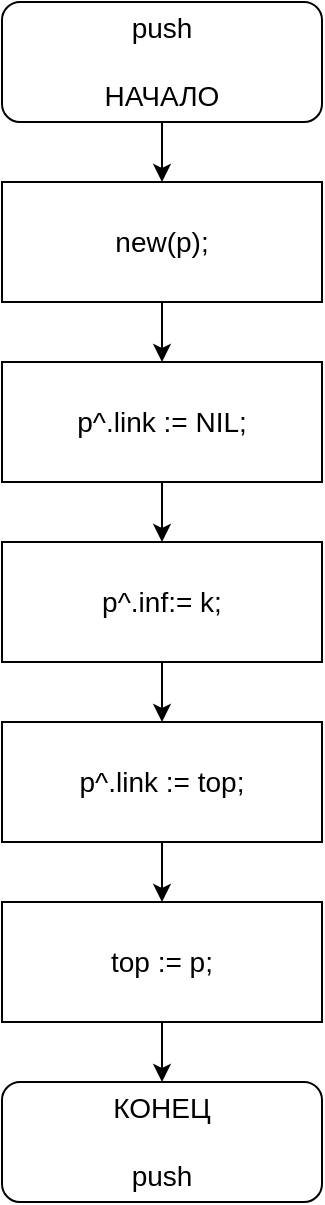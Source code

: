 <mxfile version="14.6.9" type="device"><diagram id="8E7CKWOvnt_MwhYTMlqy" name="Page-1"><mxGraphModel dx="1422" dy="705" grid="1" gridSize="10" guides="1" tooltips="1" connect="1" arrows="1" fold="1" page="1" pageScale="1" pageWidth="827" pageHeight="1169" math="0" shadow="0"><root><mxCell id="0"/><mxCell id="1" parent="0"/><mxCell id="Wnf_Y-K2ljnzTX4RrIig-1" style="edgeStyle=orthogonalEdgeStyle;rounded=0;orthogonalLoop=1;jettySize=auto;html=1;exitX=0.5;exitY=1;exitDx=0;exitDy=0;entryX=0.5;entryY=0;entryDx=0;entryDy=0;" edge="1" parent="1" source="Wnf_Y-K2ljnzTX4RrIig-2" target="Wnf_Y-K2ljnzTX4RrIig-4"><mxGeometry relative="1" as="geometry"/></mxCell><mxCell id="Wnf_Y-K2ljnzTX4RrIig-2" value="&lt;font style=&quot;font-size: 14px&quot;&gt;push&lt;br&gt;&lt;br&gt;НАЧАЛО&lt;br&gt;&lt;/font&gt;" style="rounded=1;whiteSpace=wrap;html=1;" vertex="1" parent="1"><mxGeometry x="360" y="40" width="160" height="60" as="geometry"/></mxCell><mxCell id="Wnf_Y-K2ljnzTX4RrIig-3" style="edgeStyle=orthogonalEdgeStyle;rounded=0;orthogonalLoop=1;jettySize=auto;html=1;exitX=0.5;exitY=1;exitDx=0;exitDy=0;entryX=0.5;entryY=0;entryDx=0;entryDy=0;" edge="1" parent="1" source="Wnf_Y-K2ljnzTX4RrIig-4" target="Wnf_Y-K2ljnzTX4RrIig-10"><mxGeometry relative="1" as="geometry"/></mxCell><mxCell id="Wnf_Y-K2ljnzTX4RrIig-4" value="&lt;font style=&quot;font-size: 14px&quot;&gt;new(p);&lt;/font&gt;" style="rounded=0;whiteSpace=wrap;html=1;" vertex="1" parent="1"><mxGeometry x="360" y="130" width="160" height="60" as="geometry"/></mxCell><mxCell id="Wnf_Y-K2ljnzTX4RrIig-13" style="edgeStyle=orthogonalEdgeStyle;rounded=0;orthogonalLoop=1;jettySize=auto;html=1;exitX=0.5;exitY=1;exitDx=0;exitDy=0;entryX=0.5;entryY=0;entryDx=0;entryDy=0;" edge="1" parent="1" source="Wnf_Y-K2ljnzTX4RrIig-6" target="Wnf_Y-K2ljnzTX4RrIig-12"><mxGeometry relative="1" as="geometry"/></mxCell><mxCell id="Wnf_Y-K2ljnzTX4RrIig-6" value="&lt;font style=&quot;font-size: 14px&quot;&gt;p^.link := top;&lt;/font&gt;" style="rounded=0;whiteSpace=wrap;html=1;" vertex="1" parent="1"><mxGeometry x="360" y="400" width="160" height="60" as="geometry"/></mxCell><mxCell id="Wnf_Y-K2ljnzTX4RrIig-7" style="edgeStyle=orthogonalEdgeStyle;rounded=0;orthogonalLoop=1;jettySize=auto;html=1;exitX=0.5;exitY=1;exitDx=0;exitDy=0;entryX=0.5;entryY=0;entryDx=0;entryDy=0;" edge="1" parent="1" source="Wnf_Y-K2ljnzTX4RrIig-8" target="Wnf_Y-K2ljnzTX4RrIig-6"><mxGeometry relative="1" as="geometry"/></mxCell><mxCell id="Wnf_Y-K2ljnzTX4RrIig-8" value="&lt;font style=&quot;font-size: 14px&quot;&gt;p^.inf:= k;&lt;/font&gt;" style="rounded=0;whiteSpace=wrap;html=1;" vertex="1" parent="1"><mxGeometry x="360" y="310" width="160" height="60" as="geometry"/></mxCell><mxCell id="Wnf_Y-K2ljnzTX4RrIig-9" style="edgeStyle=orthogonalEdgeStyle;rounded=0;orthogonalLoop=1;jettySize=auto;html=1;exitX=0.5;exitY=1;exitDx=0;exitDy=0;entryX=0.5;entryY=0;entryDx=0;entryDy=0;" edge="1" parent="1" source="Wnf_Y-K2ljnzTX4RrIig-10" target="Wnf_Y-K2ljnzTX4RrIig-8"><mxGeometry relative="1" as="geometry"/></mxCell><mxCell id="Wnf_Y-K2ljnzTX4RrIig-10" value="&lt;font style=&quot;font-size: 14px&quot;&gt;p^.link := NIL;&lt;/font&gt;" style="rounded=0;whiteSpace=wrap;html=1;" vertex="1" parent="1"><mxGeometry x="360" y="220" width="160" height="60" as="geometry"/></mxCell><mxCell id="Wnf_Y-K2ljnzTX4RrIig-11" value="&lt;font style=&quot;font-size: 14px&quot;&gt;КОНЕЦ&lt;br&gt;&lt;br&gt;push&lt;br&gt;&lt;/font&gt;" style="rounded=1;whiteSpace=wrap;html=1;" vertex="1" parent="1"><mxGeometry x="360" y="580" width="160" height="60" as="geometry"/></mxCell><mxCell id="Wnf_Y-K2ljnzTX4RrIig-14" style="edgeStyle=orthogonalEdgeStyle;rounded=0;orthogonalLoop=1;jettySize=auto;html=1;exitX=0.5;exitY=1;exitDx=0;exitDy=0;entryX=0.5;entryY=0;entryDx=0;entryDy=0;" edge="1" parent="1" source="Wnf_Y-K2ljnzTX4RrIig-12" target="Wnf_Y-K2ljnzTX4RrIig-11"><mxGeometry relative="1" as="geometry"/></mxCell><mxCell id="Wnf_Y-K2ljnzTX4RrIig-12" value="&lt;font style=&quot;font-size: 14px&quot;&gt;top := p;&lt;/font&gt;" style="rounded=0;whiteSpace=wrap;html=1;" vertex="1" parent="1"><mxGeometry x="360" y="490" width="160" height="60" as="geometry"/></mxCell></root></mxGraphModel></diagram></mxfile>